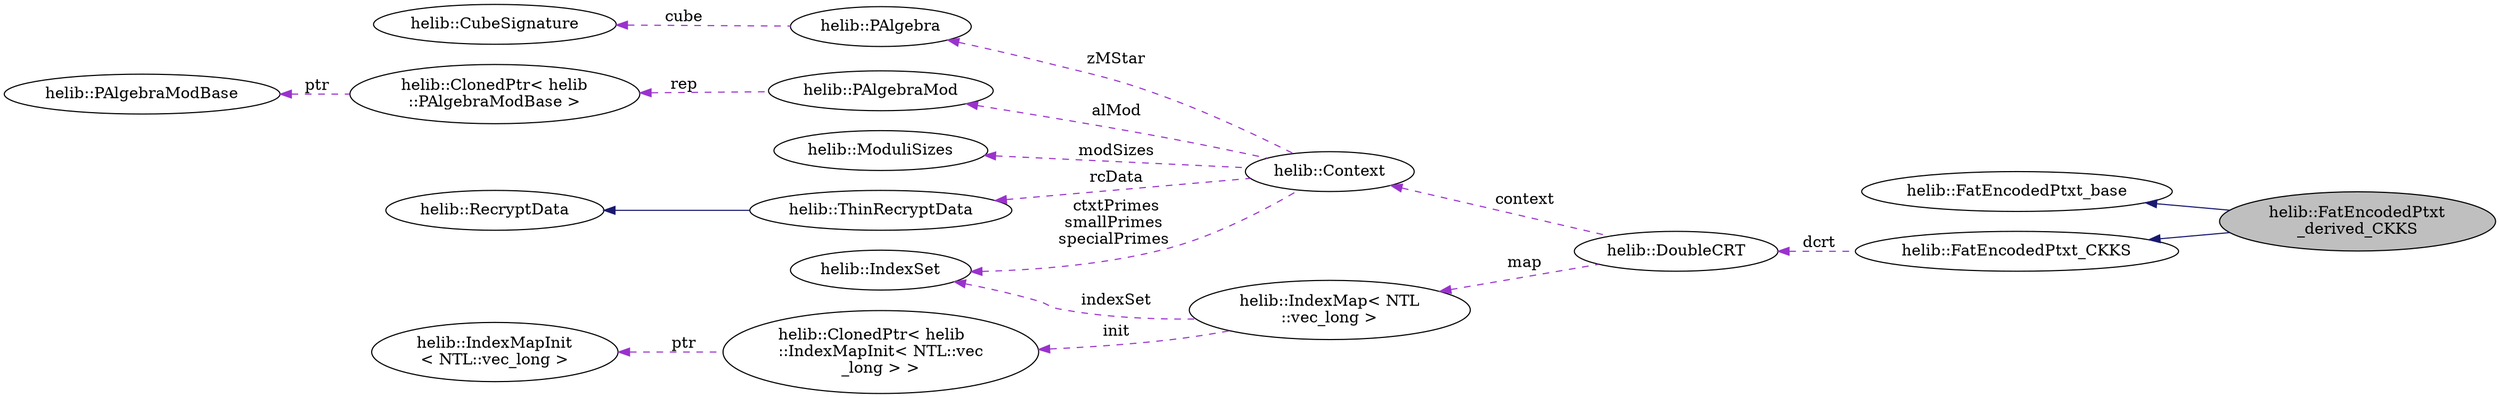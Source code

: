 digraph "helib::FatEncodedPtxt_derived_CKKS"
{
  rankdir="LR";
  N3 [label="helib::FatEncodedPtxt\l_derived_CKKS",color="black", fillcolor="grey75", style="filled", fontcolor="black"];
  N4 -> N3 [dir="back",color="midnightblue",style="solid"];
  N4 [label="helib::FatEncodedPtxt_base",color="black", fillcolor="white", style="filled"];
  N5 -> N3 [dir="back",color="midnightblue",style="solid"];
  N5 [label="helib::FatEncodedPtxt_CKKS",color="black", fillcolor="white", style="filled"];
  N6 -> N5 [dir="back",color="darkorchid3",style="dashed",label=" dcrt" ];
  N6 [label="helib::DoubleCRT",color="black", fillcolor="white", style="filled",tooltip="Implementing polynomials (elements in the ring R_Q) in double-CRT form. "];
  N7 -> N6 [dir="back",color="darkorchid3",style="dashed",label=" context" ];
  N7 [label="helib::Context",color="black", fillcolor="white", style="filled",tooltip="Maintaining the HE scheme parameters. "];
  N8 -> N7 [dir="back",color="darkorchid3",style="dashed",label=" modSizes" ];
  N8 [label="helib::ModuliSizes",color="black", fillcolor="white", style="filled",tooltip="A helper class to map required modulo-sizes to primeSets. "];
  N9 -> N7 [dir="back",color="darkorchid3",style="dashed",label=" rcData" ];
  N9 [label="helib::ThinRecryptData",color="black", fillcolor="white", style="filled",tooltip="Same as above, but for \"thin\" bootstrapping, where the slots are assumed to contain constants..."];
  N10 -> N9 [dir="back",color="midnightblue",style="solid"];
  N10 [label="helib::RecryptData",color="black", fillcolor="white", style="filled",tooltip="A structure to hold recryption-related data inside the Context. "];
  N11 -> N7 [dir="back",color="darkorchid3",style="dashed",label=" ctxtPrimes\nsmallPrimes\nspecialPrimes" ];
  N11 [label="helib::IndexSet",color="black", fillcolor="white", style="filled",tooltip="A dynamic set of non-negative integers. "];
  N12 -> N7 [dir="back",color="darkorchid3",style="dashed",label=" zMStar" ];
  N12 [label="helib::PAlgebra",color="black", fillcolor="white", style="filled",tooltip="The structure of (Z/mZ)* /(p) "];
  N13 -> N12 [dir="back",color="darkorchid3",style="dashed",label=" cube" ];
  N13 [label="helib::CubeSignature",color="black", fillcolor="white", style="filled",tooltip="Holds a vector of dimensions for a hypercube and some additional data. "];
  N14 -> N7 [dir="back",color="darkorchid3",style="dashed",label=" alMod" ];
  N14 [label="helib::PAlgebraMod",color="black", fillcolor="white", style="filled",tooltip="The structure of Z[X]/(Phi_m(X), p) "];
  N15 -> N14 [dir="back",color="darkorchid3",style="dashed",label=" rep" ];
  N15 [label="helib::ClonedPtr\< helib\l::PAlgebraModBase \>",color="black", fillcolor="white", style="filled"];
  N16 -> N15 [dir="back",color="darkorchid3",style="dashed",label=" ptr" ];
  N16 [label="helib::PAlgebraModBase",color="black", fillcolor="white", style="filled",tooltip="Virtual base class for PAlgebraMod. "];
  N17 -> N6 [dir="back",color="darkorchid3",style="dashed",label=" map" ];
  N17 [label="helib::IndexMap\< NTL\l::vec_long \>",color="black", fillcolor="white", style="filled"];
  N11 -> N17 [dir="back",color="darkorchid3",style="dashed",label=" indexSet" ];
  N18 -> N17 [dir="back",color="darkorchid3",style="dashed",label=" init" ];
  N18 [label="helib::ClonedPtr\< helib\l::IndexMapInit\< NTL::vec\l_long \> \>",color="black", fillcolor="white", style="filled"];
  N19 -> N18 [dir="back",color="darkorchid3",style="dashed",label=" ptr" ];
  N19 [label="helib::IndexMapInit\l\< NTL::vec_long \>",color="black", fillcolor="white", style="filled"];
}
digraph "helib::FatEncodedPtxt_derived_CKKS"
{
  N0 [label="helib::FatEncodedPtxt\l_derived_CKKS",color="black", fillcolor="grey75", style="filled", fontcolor="black"];
  N1 -> N0 [dir="back",color="midnightblue",style="solid"];
  N1 [label="helib::FatEncodedPtxt_base",color="black", fillcolor="white", style="filled"];
  N2 -> N0 [dir="back",color="midnightblue",style="solid"];
  N2 [label="helib::FatEncodedPtxt_CKKS",color="black", fillcolor="white", style="filled"];
}
